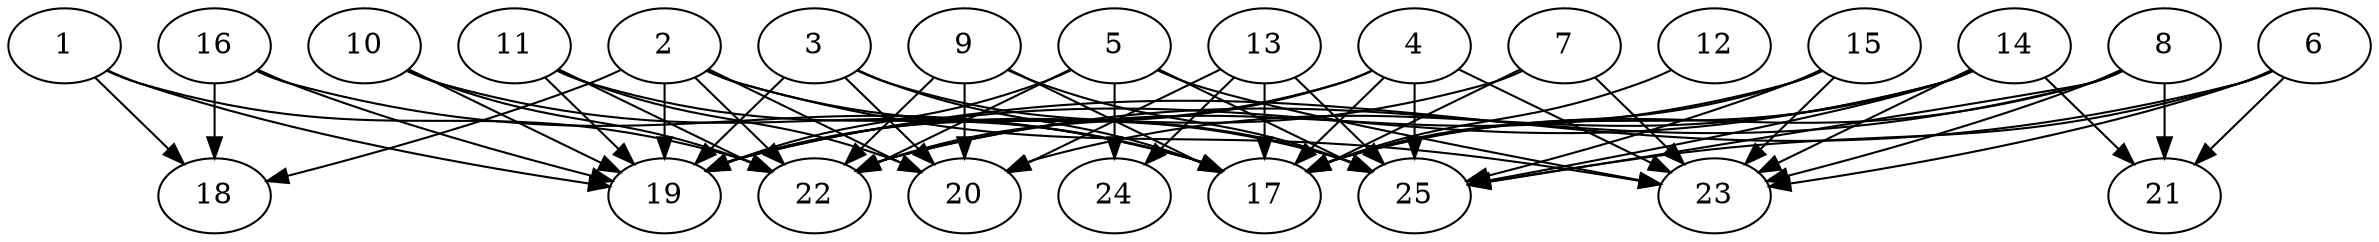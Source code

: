 // DAG automatically generated by daggen at Thu Oct  3 14:00:40 2019
// ./daggen --dot -n 25 --ccr 0.4 --fat 0.9 --regular 0.9 --density 0.7 --mindata 5242880 --maxdata 52428800 
digraph G {
  1 [size="63720960", alpha="0.10", expect_size="25488384"] 
  1 -> 18 [size ="25488384"]
  1 -> 19 [size ="25488384"]
  1 -> 22 [size ="25488384"]
  2 [size="40471040", alpha="0.03", expect_size="16188416"] 
  2 -> 18 [size ="16188416"]
  2 -> 19 [size ="16188416"]
  2 -> 20 [size ="16188416"]
  2 -> 22 [size ="16188416"]
  2 -> 23 [size ="16188416"]
  2 -> 25 [size ="16188416"]
  3 [size="22712320", alpha="0.15", expect_size="9084928"] 
  3 -> 17 [size ="9084928"]
  3 -> 19 [size ="9084928"]
  3 -> 20 [size ="9084928"]
  3 -> 25 [size ="9084928"]
  4 [size="29544960", alpha="0.13", expect_size="11817984"] 
  4 -> 17 [size ="11817984"]
  4 -> 19 [size ="11817984"]
  4 -> 22 [size ="11817984"]
  4 -> 23 [size ="11817984"]
  4 -> 25 [size ="11817984"]
  5 [size="99159040", alpha="0.14", expect_size="39663616"] 
  5 -> 19 [size ="39663616"]
  5 -> 22 [size ="39663616"]
  5 -> 23 [size ="39663616"]
  5 -> 24 [size ="39663616"]
  5 -> 25 [size ="39663616"]
  6 [size="99806720", alpha="0.17", expect_size="39922688"] 
  6 -> 19 [size ="39922688"]
  6 -> 21 [size ="39922688"]
  6 -> 23 [size ="39922688"]
  6 -> 25 [size ="39922688"]
  7 [size="62067200", alpha="0.15", expect_size="24826880"] 
  7 -> 17 [size ="24826880"]
  7 -> 19 [size ="24826880"]
  7 -> 23 [size ="24826880"]
  8 [size="85488640", alpha="0.11", expect_size="34195456"] 
  8 -> 17 [size ="34195456"]
  8 -> 21 [size ="34195456"]
  8 -> 22 [size ="34195456"]
  8 -> 23 [size ="34195456"]
  8 -> 25 [size ="34195456"]
  9 [size="112768000", alpha="0.11", expect_size="45107200"] 
  9 -> 17 [size ="45107200"]
  9 -> 20 [size ="45107200"]
  9 -> 22 [size ="45107200"]
  9 -> 25 [size ="45107200"]
  10 [size="43164160", alpha="0.12", expect_size="17265664"] 
  10 -> 17 [size ="17265664"]
  10 -> 19 [size ="17265664"]
  10 -> 22 [size ="17265664"]
  11 [size="46397440", alpha="0.19", expect_size="18558976"] 
  11 -> 17 [size ="18558976"]
  11 -> 19 [size ="18558976"]
  11 -> 20 [size ="18558976"]
  11 -> 22 [size ="18558976"]
  12 [size="104322560", alpha="0.19", expect_size="41729024"] 
  12 -> 17 [size ="41729024"]
  13 [size="124656640", alpha="0.17", expect_size="49862656"] 
  13 -> 17 [size ="49862656"]
  13 -> 20 [size ="49862656"]
  13 -> 24 [size ="49862656"]
  13 -> 25 [size ="49862656"]
  14 [size="94256640", alpha="0.08", expect_size="37702656"] 
  14 -> 17 [size ="37702656"]
  14 -> 19 [size ="37702656"]
  14 -> 20 [size ="37702656"]
  14 -> 21 [size ="37702656"]
  14 -> 23 [size ="37702656"]
  14 -> 25 [size ="37702656"]
  15 [size="50342400", alpha="0.11", expect_size="20136960"] 
  15 -> 17 [size ="20136960"]
  15 -> 22 [size ="20136960"]
  15 -> 23 [size ="20136960"]
  15 -> 25 [size ="20136960"]
  16 [size="14085120", alpha="0.19", expect_size="5634048"] 
  16 -> 17 [size ="5634048"]
  16 -> 18 [size ="5634048"]
  16 -> 19 [size ="5634048"]
  17 [size="115978240", alpha="0.02", expect_size="46391296"] 
  18 [size="88540160", alpha="0.16", expect_size="35416064"] 
  19 [size="38010880", alpha="0.03", expect_size="15204352"] 
  20 [size="103016960", alpha="0.13", expect_size="41206784"] 
  21 [size="54182400", alpha="0.11", expect_size="21672960"] 
  22 [size="49986560", alpha="0.14", expect_size="19994624"] 
  23 [size="45178880", alpha="0.19", expect_size="18071552"] 
  24 [size="25287680", alpha="0.07", expect_size="10115072"] 
  25 [size="72640000", alpha="0.09", expect_size="29056000"] 
}

